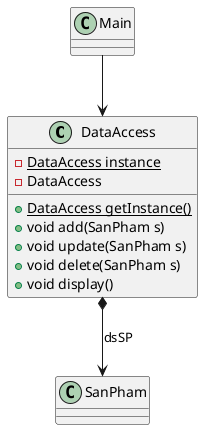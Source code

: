 @startuml

class DataAccess {
   - {static} DataAccess instance
   - DataAccess
   + {static} DataAccess getInstance()
   + void add(SanPham s)
   + void update(SanPham s)
   + void delete(SanPham s)
   + void display()
}
class SanPham
class Main
DataAccess *--> SanPham: "dsSP"
Main --> DataAccess
@enduml